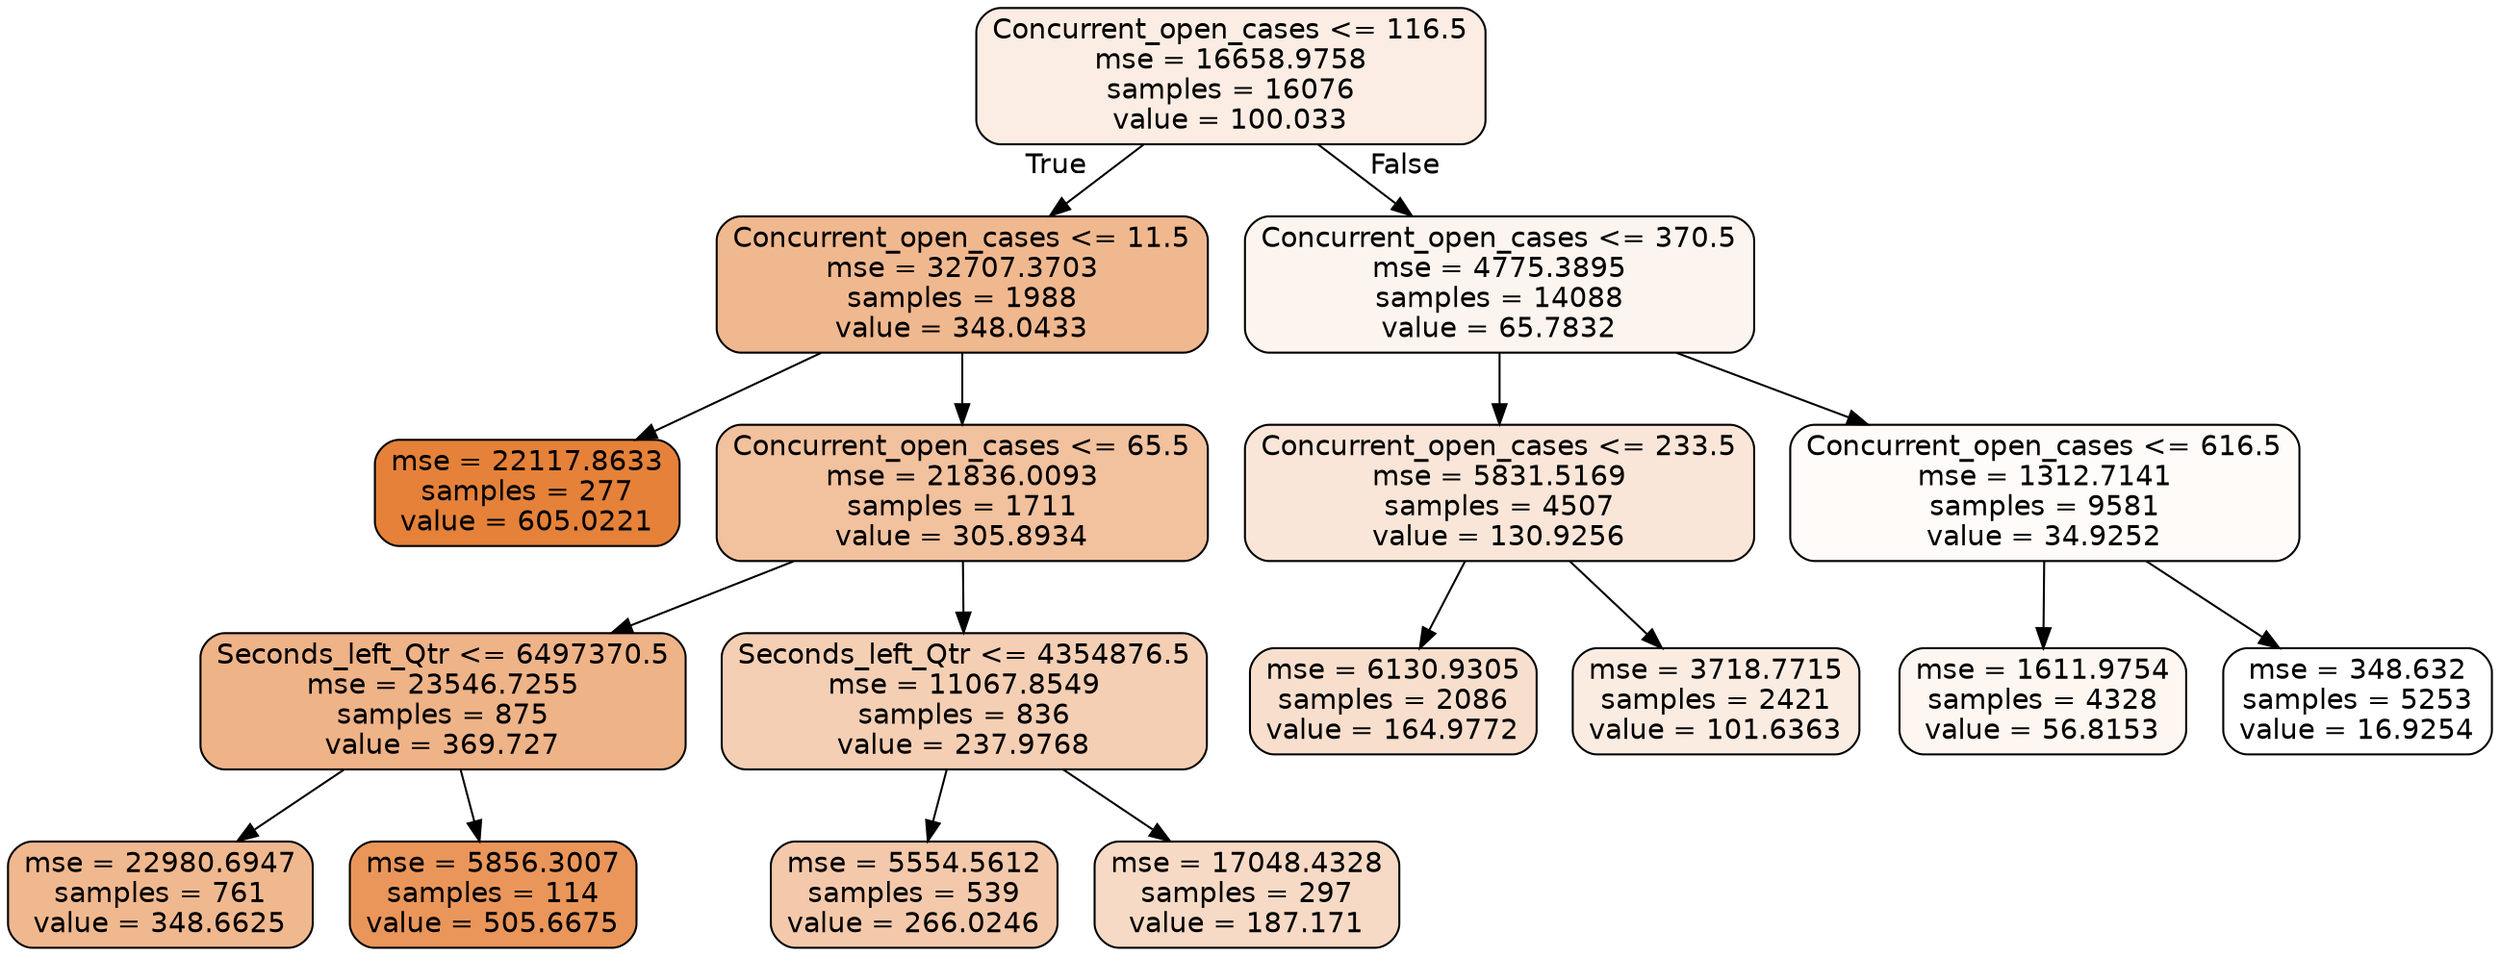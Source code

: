 digraph Tree {
node [shape=box, style="filled, rounded", color="black", fontname=helvetica] ;
edge [fontname=helvetica] ;
0 [label="Concurrent_open_cases <= 116.5\nmse = 16658.9758\nsamples = 16076\nvalue = 100.033", fillcolor="#e5813924"] ;
1 [label="Concurrent_open_cases <= 11.5\nmse = 32707.3703\nsamples = 1988\nvalue = 348.0433", fillcolor="#e5813990"] ;
0 -> 1 [labeldistance=2.5, labelangle=45, headlabel="True"] ;
5 [label="mse = 22117.8633\nsamples = 277\nvalue = 605.0221", fillcolor="#e58139ff"] ;
1 -> 5 ;
6 [label="Concurrent_open_cases <= 65.5\nmse = 21836.0093\nsamples = 1711\nvalue = 305.8934", fillcolor="#e581397d"] ;
1 -> 6 ;
7 [label="Seconds_left_Qtr <= 6497370.5\nmse = 23546.7255\nsamples = 875\nvalue = 369.727", fillcolor="#e5813999"] ;
6 -> 7 ;
13 [label="mse = 22980.6947\nsamples = 761\nvalue = 348.6625", fillcolor="#e5813990"] ;
7 -> 13 ;
14 [label="mse = 5856.3007\nsamples = 114\nvalue = 505.6675", fillcolor="#e58139d4"] ;
7 -> 14 ;
8 [label="Seconds_left_Qtr <= 4354876.5\nmse = 11067.8549\nsamples = 836\nvalue = 237.9768", fillcolor="#e5813960"] ;
6 -> 8 ;
15 [label="mse = 5554.5612\nsamples = 539\nvalue = 266.0246", fillcolor="#e581396c"] ;
8 -> 15 ;
16 [label="mse = 17048.4328\nsamples = 297\nvalue = 187.171", fillcolor="#e581394a"] ;
8 -> 16 ;
2 [label="Concurrent_open_cases <= 370.5\nmse = 4775.3895\nsamples = 14088\nvalue = 65.7832", fillcolor="#e5813915"] ;
0 -> 2 [labeldistance=2.5, labelangle=-45, headlabel="False"] ;
3 [label="Concurrent_open_cases <= 233.5\nmse = 5831.5169\nsamples = 4507\nvalue = 130.9256", fillcolor="#e5813931"] ;
2 -> 3 ;
9 [label="mse = 6130.9305\nsamples = 2086\nvalue = 164.9772", fillcolor="#e5813940"] ;
3 -> 9 ;
10 [label="mse = 3718.7715\nsamples = 2421\nvalue = 101.6363", fillcolor="#e5813925"] ;
3 -> 10 ;
4 [label="Concurrent_open_cases <= 616.5\nmse = 1312.7141\nsamples = 9581\nvalue = 34.9252", fillcolor="#e5813908"] ;
2 -> 4 ;
11 [label="mse = 1611.9754\nsamples = 4328\nvalue = 56.8153", fillcolor="#e5813911"] ;
4 -> 11 ;
12 [label="mse = 348.632\nsamples = 5253\nvalue = 16.9254", fillcolor="#e5813900"] ;
4 -> 12 ;
}